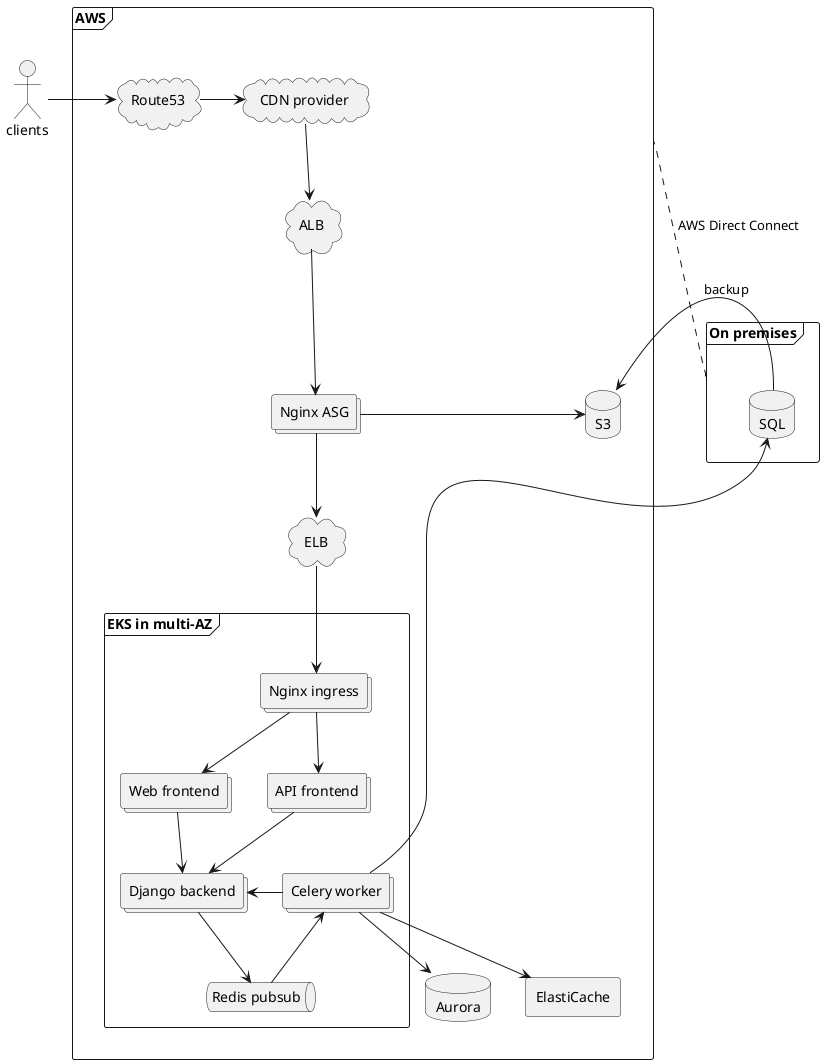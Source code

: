 @startuml flight
actor clients
frame AWS {
    cloud Route53 as r53
    cloud "CDN provider" as cdn
    cloud ALB
    collections "Nginx ASG" as Nginx
    database S3
    cloud ELB
    frame "EKS in multi-AZ" {
        collections "Nginx ingress" as ing
        collections "Web frontend" as wf
        collections "API frontend" as api
        collections "Django backend" as dj
        collections "Celery worker" as cc
        queue "Redis pubsub" as rp
    }
    database Aurora
    rectangle ElastiCache
}

frame "On premises" as op {
    database SQL
}

AWS .. op : "AWS Direct Connect"

clients -> r53
r53 -> cdn
cdn --> ALB
ALB --> Nginx
Nginx -> S3
Nginx --> ELB
ELB --> ing
ing --> wf
ing --> api
wf --> dj
api --> dj
dj <- cc
dj --> rp
cc <-- rp
cc --> ElastiCache
cc --> Aurora
cc -> SQL
SQL -> S3 : backup
@enduml